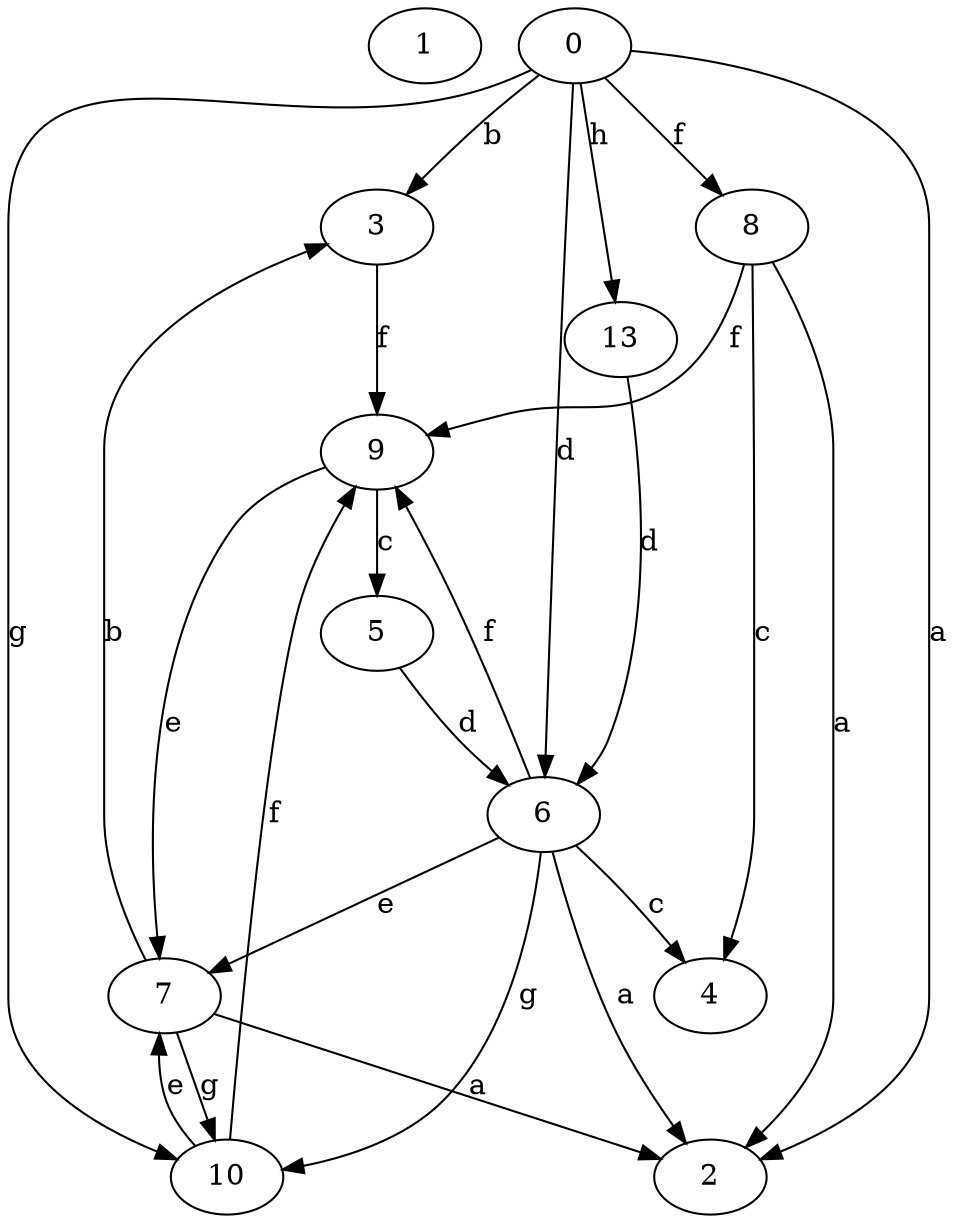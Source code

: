 strict digraph  {
1;
0;
2;
3;
4;
5;
6;
7;
8;
9;
10;
13;
0 -> 2  [label=a];
0 -> 3  [label=b];
0 -> 6  [label=d];
0 -> 8  [label=f];
0 -> 10  [label=g];
0 -> 13  [label=h];
3 -> 9  [label=f];
5 -> 6  [label=d];
6 -> 2  [label=a];
6 -> 4  [label=c];
6 -> 7  [label=e];
6 -> 9  [label=f];
6 -> 10  [label=g];
7 -> 2  [label=a];
7 -> 3  [label=b];
7 -> 10  [label=g];
8 -> 2  [label=a];
8 -> 4  [label=c];
8 -> 9  [label=f];
9 -> 5  [label=c];
9 -> 7  [label=e];
10 -> 7  [label=e];
10 -> 9  [label=f];
13 -> 6  [label=d];
}

